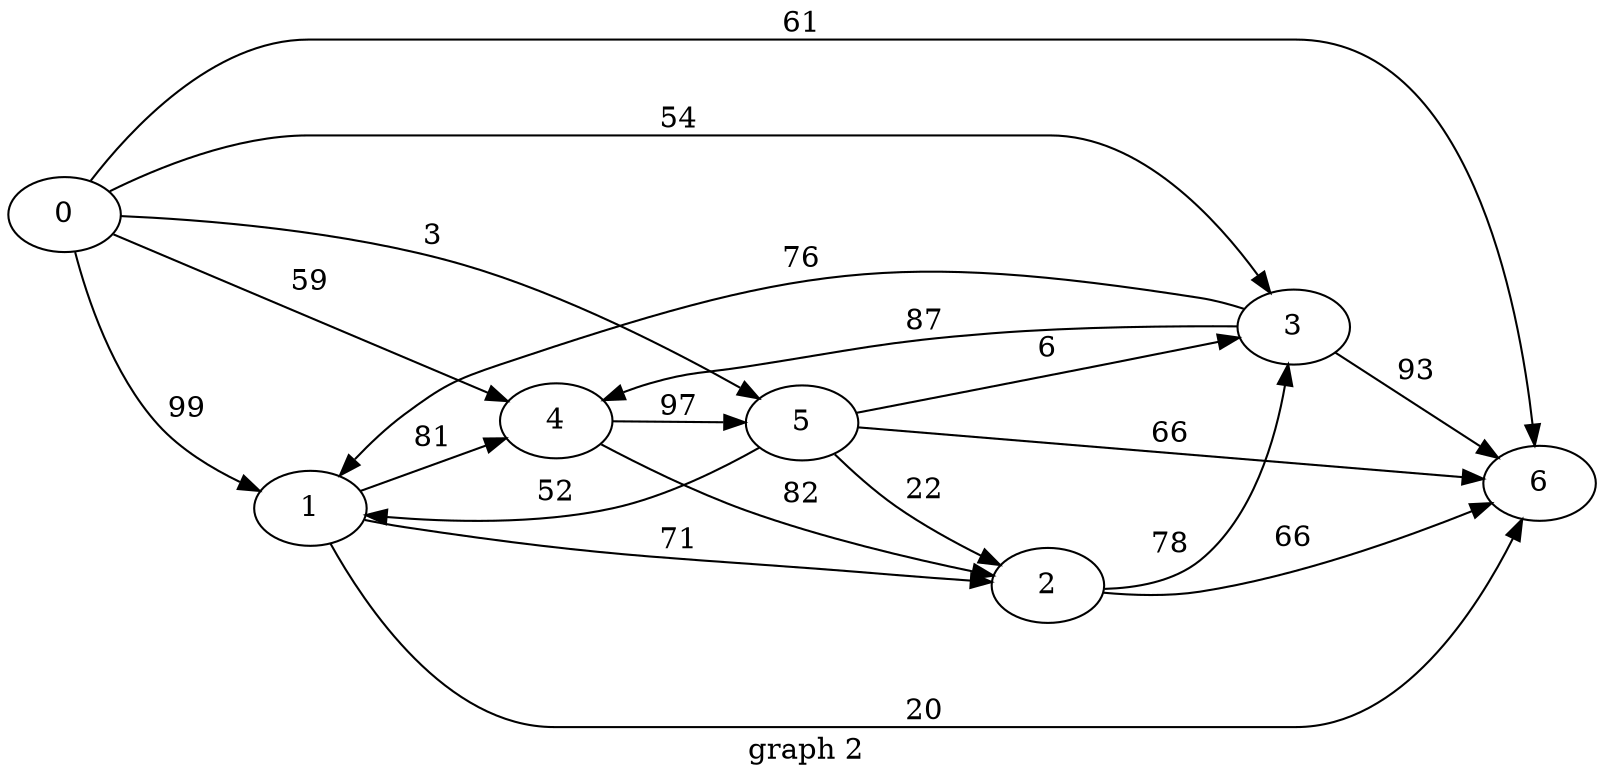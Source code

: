digraph g{

rankdir = LR
0 -> 1 [label = " 99 "];
0 -> 3 [label = " 54 "];
0 -> 4 [label = " 59 "];
0 -> 5 [label = " 3 "];
0 -> 6 [label = " 61 "];
1 -> 2 [label = " 71 "];
1 -> 4 [label = " 81 "];
1 -> 6 [label = " 20 "];
2 -> 3 [label = " 78 "];
2 -> 6 [label = " 66 "];
3 -> 1 [label = " 76 "];
3 -> 4 [label = " 87 "];
3 -> 6 [label = " 93 "];
4 -> 2 [label = " 82 "];
4 -> 5 [label = " 97 "];
5 -> 1 [label = " 52 "];
5 -> 2 [label = " 22 "];
5 -> 3 [label = " 6 "];
5 -> 6 [label = " 66 "];

label = " graph 2"
}
